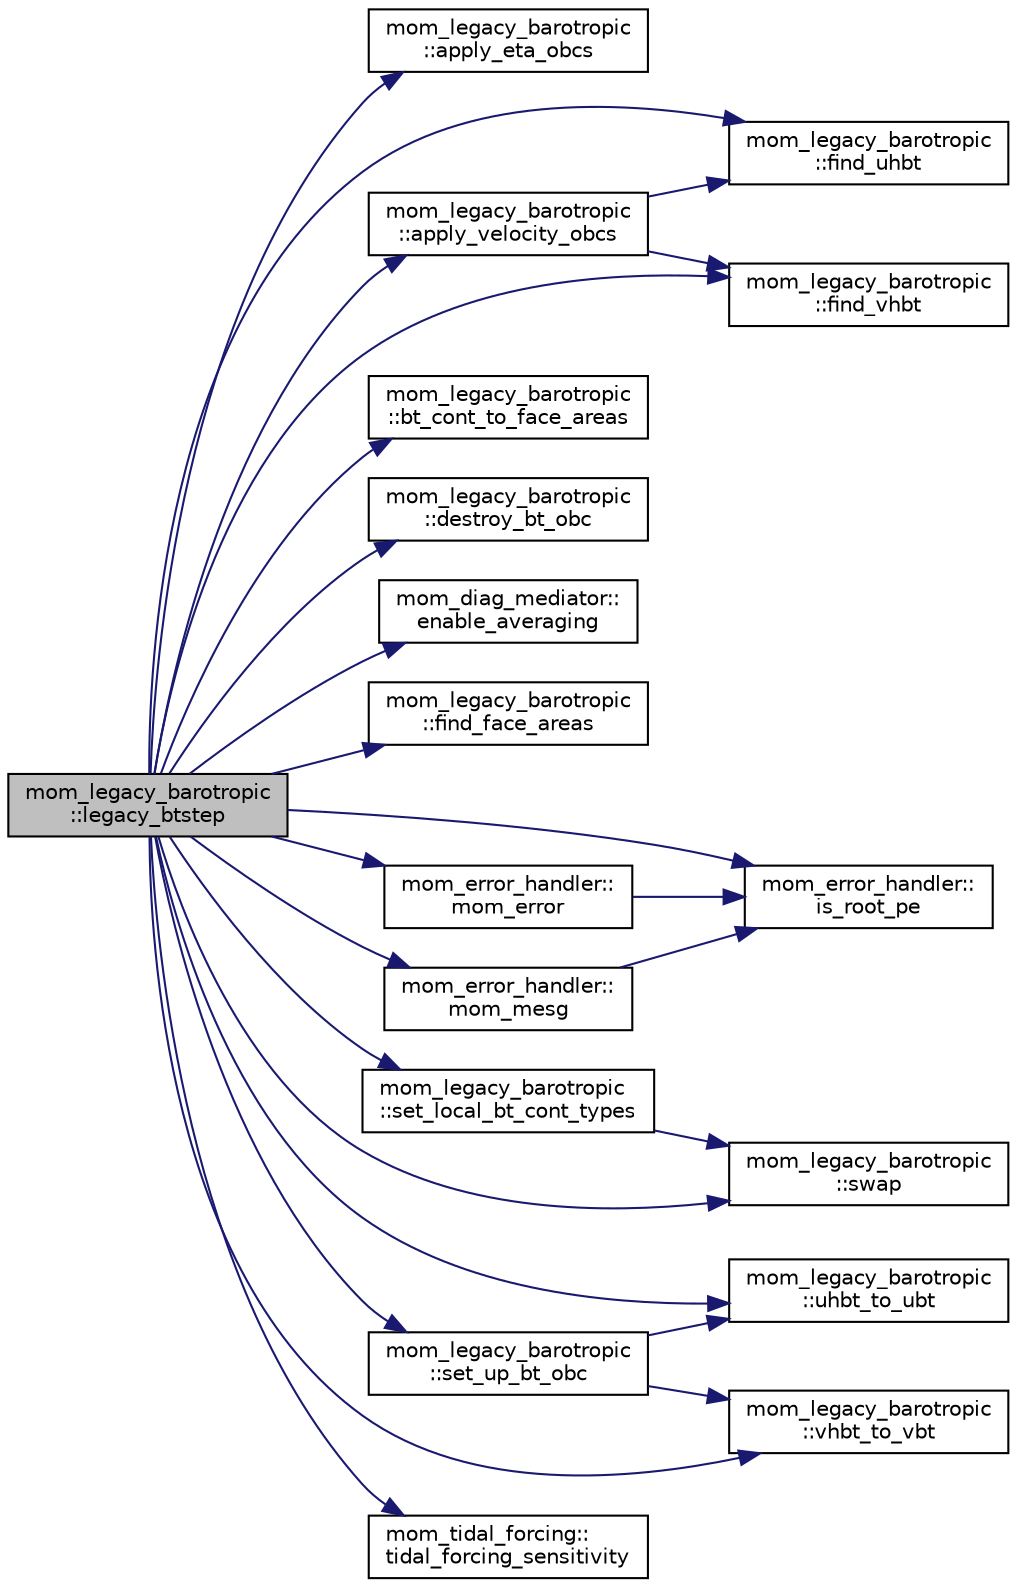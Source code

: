 digraph "mom_legacy_barotropic::legacy_btstep"
{
 // INTERACTIVE_SVG=YES
  edge [fontname="Helvetica",fontsize="10",labelfontname="Helvetica",labelfontsize="10"];
  node [fontname="Helvetica",fontsize="10",shape=record];
  rankdir="LR";
  Node44 [label="mom_legacy_barotropic\l::legacy_btstep",height=0.2,width=0.4,color="black", fillcolor="grey75", style="filled", fontcolor="black"];
  Node44 -> Node45 [color="midnightblue",fontsize="10",style="solid",fontname="Helvetica"];
  Node45 [label="mom_legacy_barotropic\l::apply_eta_obcs",height=0.2,width=0.4,color="black", fillcolor="white", style="filled",URL="$namespacemom__legacy__barotropic.html#a11b9afeb7e6e0775d8958639488a4456",tooltip="This subroutine applies the open boundary conditions on the free surface height, as coded by Mehmet I..."];
  Node44 -> Node46 [color="midnightblue",fontsize="10",style="solid",fontname="Helvetica"];
  Node46 [label="mom_legacy_barotropic\l::apply_velocity_obcs",height=0.2,width=0.4,color="black", fillcolor="white", style="filled",URL="$namespacemom__legacy__barotropic.html#a272a849d7cde70c0da337ad5ebdc0f62",tooltip="This subroutine applies the open boundary conditions on barotropic velocities and mass transports..."];
  Node46 -> Node47 [color="midnightblue",fontsize="10",style="solid",fontname="Helvetica"];
  Node47 [label="mom_legacy_barotropic\l::find_uhbt",height=0.2,width=0.4,color="black", fillcolor="white", style="filled",URL="$namespacemom__legacy__barotropic.html#a6089379e215508c9dd32d0b3819dbbe7"];
  Node46 -> Node48 [color="midnightblue",fontsize="10",style="solid",fontname="Helvetica"];
  Node48 [label="mom_legacy_barotropic\l::find_vhbt",height=0.2,width=0.4,color="black", fillcolor="white", style="filled",URL="$namespacemom__legacy__barotropic.html#a381d788c4648d9b4aa94a12319623030"];
  Node44 -> Node49 [color="midnightblue",fontsize="10",style="solid",fontname="Helvetica"];
  Node49 [label="mom_legacy_barotropic\l::bt_cont_to_face_areas",height=0.2,width=0.4,color="black", fillcolor="white", style="filled",URL="$namespacemom__legacy__barotropic.html#aa06249abf57a70498ab07eee534e5e52"];
  Node44 -> Node50 [color="midnightblue",fontsize="10",style="solid",fontname="Helvetica"];
  Node50 [label="mom_legacy_barotropic\l::destroy_bt_obc",height=0.2,width=0.4,color="black", fillcolor="white", style="filled",URL="$namespacemom__legacy__barotropic.html#ae08f338ae6066f7eb91ce45e9a0218b4"];
  Node44 -> Node51 [color="midnightblue",fontsize="10",style="solid",fontname="Helvetica"];
  Node51 [label="mom_diag_mediator::\lenable_averaging",height=0.2,width=0.4,color="black", fillcolor="white", style="filled",URL="$namespacemom__diag__mediator.html#a91244f765f2964dfb11f8787f65042f1"];
  Node44 -> Node52 [color="midnightblue",fontsize="10",style="solid",fontname="Helvetica"];
  Node52 [label="mom_legacy_barotropic\l::find_face_areas",height=0.2,width=0.4,color="black", fillcolor="white", style="filled",URL="$namespacemom__legacy__barotropic.html#ab334a4e8ef23ec6d784b24b6336d22f7"];
  Node44 -> Node47 [color="midnightblue",fontsize="10",style="solid",fontname="Helvetica"];
  Node44 -> Node48 [color="midnightblue",fontsize="10",style="solid",fontname="Helvetica"];
  Node44 -> Node53 [color="midnightblue",fontsize="10",style="solid",fontname="Helvetica"];
  Node53 [label="mom_error_handler::\lis_root_pe",height=0.2,width=0.4,color="black", fillcolor="white", style="filled",URL="$namespacemom__error__handler.html#ad5f00a53059c72fe2332d1436c80ca71"];
  Node44 -> Node54 [color="midnightblue",fontsize="10",style="solid",fontname="Helvetica"];
  Node54 [label="mom_error_handler::\lmom_error",height=0.2,width=0.4,color="black", fillcolor="white", style="filled",URL="$namespacemom__error__handler.html#a460cfb79a06c29fc249952c2a3710d67"];
  Node54 -> Node53 [color="midnightblue",fontsize="10",style="solid",fontname="Helvetica"];
  Node44 -> Node55 [color="midnightblue",fontsize="10",style="solid",fontname="Helvetica"];
  Node55 [label="mom_error_handler::\lmom_mesg",height=0.2,width=0.4,color="black", fillcolor="white", style="filled",URL="$namespacemom__error__handler.html#a1c462df7b61f1296407b4af51dfeceab"];
  Node55 -> Node53 [color="midnightblue",fontsize="10",style="solid",fontname="Helvetica"];
  Node44 -> Node56 [color="midnightblue",fontsize="10",style="solid",fontname="Helvetica"];
  Node56 [label="mom_legacy_barotropic\l::set_local_bt_cont_types",height=0.2,width=0.4,color="black", fillcolor="white", style="filled",URL="$namespacemom__legacy__barotropic.html#a6e0524c05da903129f241c22f666d058"];
  Node56 -> Node57 [color="midnightblue",fontsize="10",style="solid",fontname="Helvetica"];
  Node57 [label="mom_legacy_barotropic\l::swap",height=0.2,width=0.4,color="black", fillcolor="white", style="filled",URL="$namespacemom__legacy__barotropic.html#ac501c7f590b7b9f0cedb48da7d14c0aa"];
  Node44 -> Node58 [color="midnightblue",fontsize="10",style="solid",fontname="Helvetica"];
  Node58 [label="mom_legacy_barotropic\l::set_up_bt_obc",height=0.2,width=0.4,color="black", fillcolor="white", style="filled",URL="$namespacemom__legacy__barotropic.html#a4ec7ded997089119e526b3c0542d21bb",tooltip="This subroutine sets up the private structure used to apply the open boundary conditions, as developed by Mehmet Ilicak. "];
  Node58 -> Node59 [color="midnightblue",fontsize="10",style="solid",fontname="Helvetica"];
  Node59 [label="mom_legacy_barotropic\l::uhbt_to_ubt",height=0.2,width=0.4,color="black", fillcolor="white", style="filled",URL="$namespacemom__legacy__barotropic.html#ad9add945a282d75804293003405f794d"];
  Node58 -> Node60 [color="midnightblue",fontsize="10",style="solid",fontname="Helvetica"];
  Node60 [label="mom_legacy_barotropic\l::vhbt_to_vbt",height=0.2,width=0.4,color="black", fillcolor="white", style="filled",URL="$namespacemom__legacy__barotropic.html#aa500b44df0ce8db775bed7840dfb436c"];
  Node44 -> Node57 [color="midnightblue",fontsize="10",style="solid",fontname="Helvetica"];
  Node44 -> Node61 [color="midnightblue",fontsize="10",style="solid",fontname="Helvetica"];
  Node61 [label="mom_tidal_forcing::\ltidal_forcing_sensitivity",height=0.2,width=0.4,color="black", fillcolor="white", style="filled",URL="$namespacemom__tidal__forcing.html#a0a1564c68489a35802c626a07f4629d7",tooltip="This subroutine calculates returns the partial derivative of the local geopotential height with the i..."];
  Node44 -> Node59 [color="midnightblue",fontsize="10",style="solid",fontname="Helvetica"];
  Node44 -> Node60 [color="midnightblue",fontsize="10",style="solid",fontname="Helvetica"];
}
